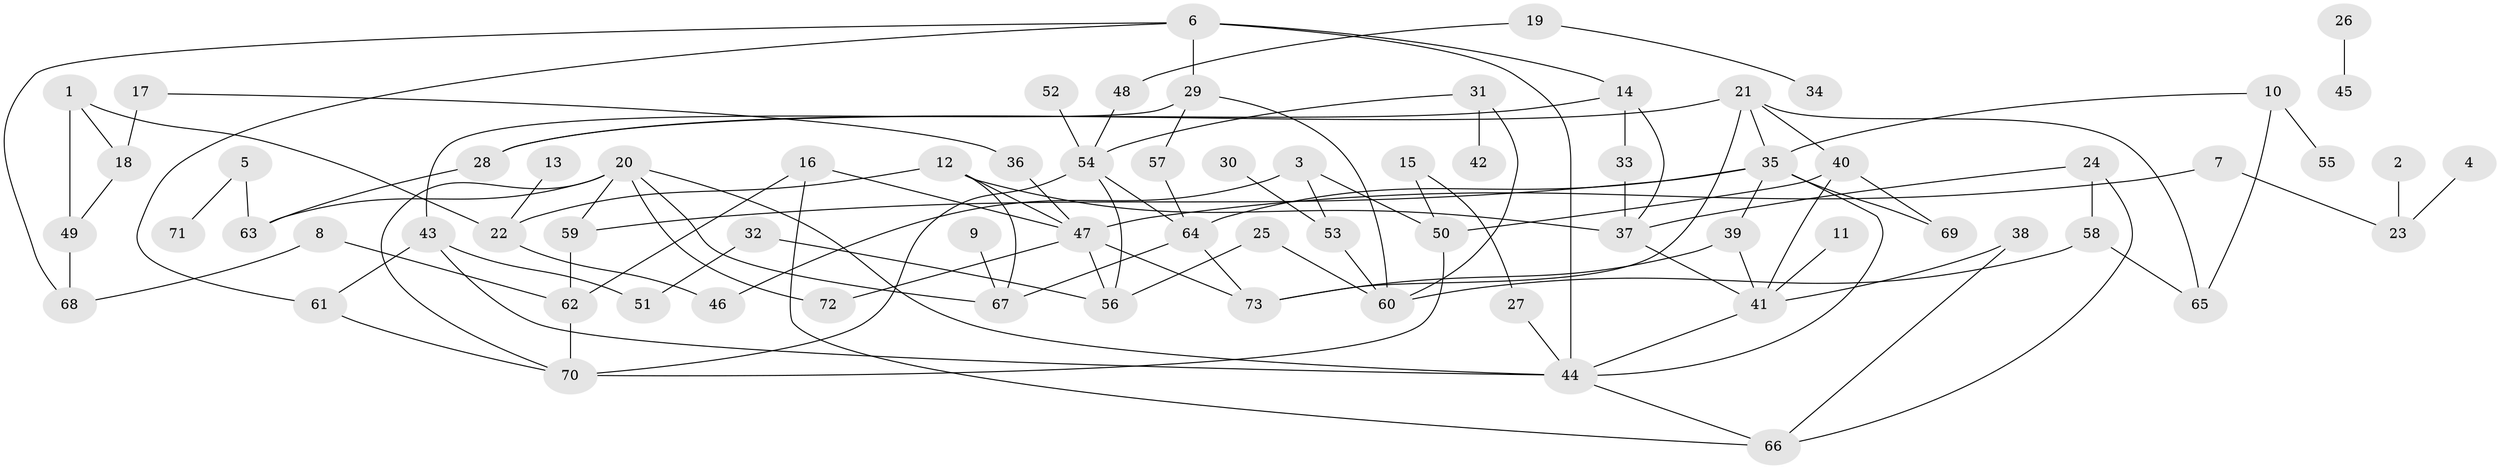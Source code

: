 // Generated by graph-tools (version 1.1) at 2025/00/03/09/25 03:00:44]
// undirected, 73 vertices, 110 edges
graph export_dot {
graph [start="1"]
  node [color=gray90,style=filled];
  1;
  2;
  3;
  4;
  5;
  6;
  7;
  8;
  9;
  10;
  11;
  12;
  13;
  14;
  15;
  16;
  17;
  18;
  19;
  20;
  21;
  22;
  23;
  24;
  25;
  26;
  27;
  28;
  29;
  30;
  31;
  32;
  33;
  34;
  35;
  36;
  37;
  38;
  39;
  40;
  41;
  42;
  43;
  44;
  45;
  46;
  47;
  48;
  49;
  50;
  51;
  52;
  53;
  54;
  55;
  56;
  57;
  58;
  59;
  60;
  61;
  62;
  63;
  64;
  65;
  66;
  67;
  68;
  69;
  70;
  71;
  72;
  73;
  1 -- 18;
  1 -- 22;
  1 -- 49;
  2 -- 23;
  3 -- 46;
  3 -- 50;
  3 -- 53;
  4 -- 23;
  5 -- 63;
  5 -- 71;
  6 -- 14;
  6 -- 29;
  6 -- 44;
  6 -- 61;
  6 -- 68;
  7 -- 23;
  7 -- 47;
  8 -- 62;
  8 -- 68;
  9 -- 67;
  10 -- 35;
  10 -- 55;
  10 -- 65;
  11 -- 41;
  12 -- 22;
  12 -- 37;
  12 -- 47;
  12 -- 67;
  13 -- 22;
  14 -- 28;
  14 -- 33;
  14 -- 37;
  15 -- 27;
  15 -- 50;
  16 -- 47;
  16 -- 62;
  16 -- 66;
  17 -- 18;
  17 -- 36;
  18 -- 49;
  19 -- 34;
  19 -- 48;
  20 -- 44;
  20 -- 59;
  20 -- 63;
  20 -- 67;
  20 -- 70;
  20 -- 72;
  21 -- 28;
  21 -- 35;
  21 -- 40;
  21 -- 65;
  21 -- 73;
  22 -- 46;
  24 -- 37;
  24 -- 58;
  24 -- 66;
  25 -- 56;
  25 -- 60;
  26 -- 45;
  27 -- 44;
  28 -- 63;
  29 -- 43;
  29 -- 57;
  29 -- 60;
  30 -- 53;
  31 -- 42;
  31 -- 54;
  31 -- 60;
  32 -- 51;
  32 -- 56;
  33 -- 37;
  35 -- 39;
  35 -- 44;
  35 -- 59;
  35 -- 64;
  35 -- 69;
  36 -- 47;
  37 -- 41;
  38 -- 41;
  38 -- 66;
  39 -- 41;
  39 -- 73;
  40 -- 41;
  40 -- 50;
  40 -- 69;
  41 -- 44;
  43 -- 44;
  43 -- 51;
  43 -- 61;
  44 -- 66;
  47 -- 56;
  47 -- 72;
  47 -- 73;
  48 -- 54;
  49 -- 68;
  50 -- 70;
  52 -- 54;
  53 -- 60;
  54 -- 56;
  54 -- 64;
  54 -- 70;
  57 -- 64;
  58 -- 60;
  58 -- 65;
  59 -- 62;
  61 -- 70;
  62 -- 70;
  64 -- 67;
  64 -- 73;
}
